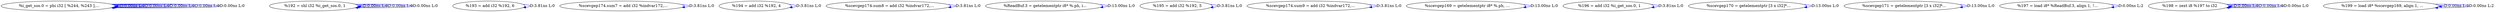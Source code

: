 digraph {
Node0x4128900[label="  %i_get_sos.0 = phi i32 [ %244, %243 ],..."];
Node0x4128900 -> Node0x4128900[label="D:0.00ns L:0",color=blue];
Node0x4128900 -> Node0x4128900[label="D:0.00ns L:0",color=blue];
Node0x4128900 -> Node0x4128900[label="D:0.00ns L:0",color=blue];
Node0x4128900 -> Node0x4128900[label="D:0.00ns L:0",color=blue];
Node0x4128900 -> Node0x4128900[label="D:0.00ns L:0",color=blue];
Node0x4128a40[label="  %192 = shl i32 %i_get_sos.0, 1"];
Node0x4128a40 -> Node0x4128a40[label="D:0.00ns L:0",color=blue];
Node0x4128a40 -> Node0x4128a40[label="D:0.00ns L:0",color=blue];
Node0x4128a40 -> Node0x4128a40[label="D:0.00ns L:0",color=blue];
Node0x4128b80[label="  %193 = add i32 %192, 6"];
Node0x4128b80 -> Node0x4128b80[label="D:3.81ns L:0",color=blue];
Node0x4128cc0[label="  %scevgep174.sum7 = add i32 %indvar172,..."];
Node0x4128cc0 -> Node0x4128cc0[label="D:3.81ns L:0",color=blue];
Node0x4128e00[label="  %194 = add i32 %192, 4"];
Node0x4128e00 -> Node0x4128e00[label="D:3.81ns L:0",color=blue];
Node0x4128f40[label="  %scevgep174.sum8 = add i32 %indvar172,..."];
Node0x4128f40 -> Node0x4128f40[label="D:3.81ns L:0",color=blue];
Node0x4129080[label="  %ReadBuf.3 = getelementptr i8* %.ph, i..."];
Node0x4129080 -> Node0x4129080[label="D:13.00ns L:0",color=blue];
Node0x41291c0[label="  %195 = add i32 %192, 5"];
Node0x41291c0 -> Node0x41291c0[label="D:3.81ns L:0",color=blue];
Node0x4129300[label="  %scevgep174.sum9 = add i32 %indvar172,..."];
Node0x4129300 -> Node0x4129300[label="D:3.81ns L:0",color=blue];
Node0x4129440[label="  %scevgep169 = getelementptr i8* %.ph, ..."];
Node0x4129440 -> Node0x4129440[label="D:13.00ns L:0",color=blue];
Node0x4129580[label="  %196 = add i32 %i_get_sos.0, 1"];
Node0x4129580 -> Node0x4129580[label="D:3.81ns L:0",color=blue];
Node0x41296c0[label="  %scevgep170 = getelementptr [3 x i32]*..."];
Node0x41296c0 -> Node0x41296c0[label="D:13.00ns L:0",color=blue];
Node0x4129800[label="  %scevgep171 = getelementptr [3 x i32]*..."];
Node0x4129800 -> Node0x4129800[label="D:13.00ns L:0",color=blue];
Node0x4129940[label="  %197 = load i8* %ReadBuf.3, align 1, !..."];
Node0x4129940 -> Node0x4129940[label="D:0.00ns L:2",color=blue];
Node0x4129a80[label="  %198 = zext i8 %197 to i32"];
Node0x4129a80 -> Node0x4129a80[label="D:0.00ns L:0",color=blue];
Node0x4129a80 -> Node0x4129a80[label="D:0.00ns L:0",color=blue];
Node0x4129a80 -> Node0x4129a80[label="D:0.00ns L:0",color=blue];
Node0x4129bc0[label="  %199 = load i8* %scevgep169, align 1, ..."];
Node0x4129bc0 -> Node0x4129bc0[label="D:0.00ns L:2",color=blue];
Node0x4129bc0 -> Node0x4129bc0[label="D:0.00ns L:2",color=blue];
}
